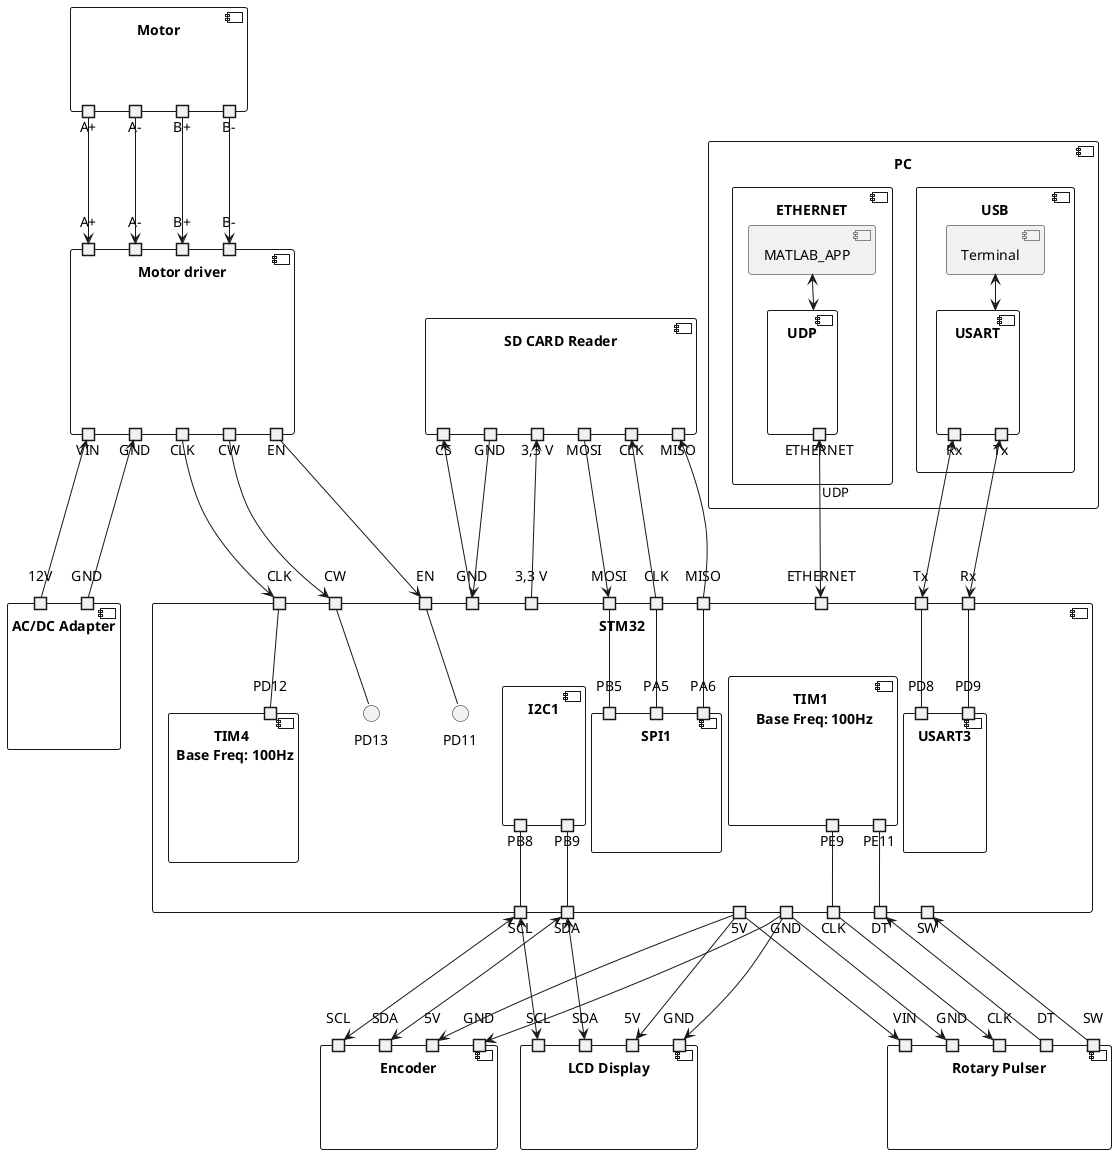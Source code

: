@startuml
' This plugin integrates all type diagram snippets. They are splitted into 9 sections:
component "Encoder" as Encoder{ 
    '"Encoder\n\nOUT:\nangle:\tuint16_t\nIN:\nCommand:\tuint8_t"
    portin "SDA" as SDA_1
    portin "SCL" as SCL_1
    portin "5V" as 5V_1
    portin "GND" as GND_1
} 

component "STM32" as STM32{
    portin "3,3 V" as 3_3V_STM
    portin "CLK" as CLK_STM
    portin "CW" as CW_STM
    portin "EN" as EN_STM
    portin "CLK" as CLK_SPI_STM
    portin "MISO" as MISO_STM
    portin "MOSI" as MOSI_STM
    portin "ETHERNET" as ETH_STM
    portin Rx
    portin Tx

    component USART3{
        portin PD8
        portin PD9
    }
    component "TIM1 \n Base Freq: 100Hz" as TIM1 {
        portout PE9
        portout PE11
    }
    component SPI1{
        portin PA5
        portin PA6
        portin PB5
    }
    portin "GND" as GND_STM2
    portout SDA
    portout SCL
    component I2C1{
        portout PB8
        portout PB9
    }
    component "TIM4 \n Base Freq: 100Hz" as TIM4 {
        portin PD12
    }
    portout "CLK" as CLK_STM1
    portout "DT" as DT_STM1
    portout "SW" as SW_STM1
    portout 5V
    portout "GND" as GND_STM
    CLK_STM -- PD12
    CW_STM -- PD13
    EN_STM -- PD11
    PB9 -- SDA
    PB8 -- SCL
    MISO_STM -- PA6
    MOSI_STM -- PB5
    CLK_SPI_STM -- PA5
    PE9 -- CLK_STM1
    PE11 -- DT_STM1
    Tx -- PD8
    Rx -- PD9
    

}

component "PC" as PC{
    ' portout "Rx" as Rx_1
    ' portout "Tx" as Tx_1
    component USB{
        component Terminal
        component USART {
            portout "Rx" as Rx_1
            portout "Tx" as Tx_1
            }
        }
    component ETHERNET{
        component MATLAB_APP
        component UDP {
            portout "ETHERNET" as ETHERNET_PC
        }
    }
}

component "Motor" as Motor{
    portout "A+" as Ap_M
    portout "A-" as Am_M
    portout "B+" as Bp_M
    portout "B-" as Bm_M
}

component "Motor driver" as MD{
    portin "A+" as Ap_MD
    portin "A-" as Am_MD
    portin "B+" as Bp_MD
    portin "B-" as Bm_MD
    portout "CLK" as CLK_MD
    portout "CW" as CW_MD
    portout "EN" as EN_MD
    portout "VIN" as VIN_MD
    portout "GND" as GND_MD
}

component "Rotary Pulser" as Pulser{
    portin "VIN" as VIN_RP
    portin "GND" as GND_RP
    portin "CLK" as CLK_RP
    portin "DT" as DT_RP
    portin "SW" as SW_RP
}

component "AC/DC Adapter\n" as ACDC{
    portin "12V" as 12V_A
    portin "GND" as GND_A
}


component "SD CARD Reader" as SD_READER{
    ' portout "5V" as 5V_SD
    portout "GND" as GND_SD
    portout "3,3 V" as 3_3V_SD
    portout "CS" as CS_SD
    portout "MOSI" as MOSI_SD
    portout "CLK" as CLK_SD
    portout "MISO" as MISO_SD
    ' portout "GND" as GND2_SD
}

component "LCD Display" as LCD{
    portin "SDA" as SDA_LCD
    portin "SCL" as SCL_LCD
    portin "5V" as 5V_LCD
    portin "GND" as GND_LCD
} 

' component Motor_driver{
'     Enable: 1
'     Clk: Step
'     Cw: direction
' }

' component Motor{

' }

' ' component MATLAB_APP{

' ' }

' component MATLAB_SCRIPT{
'     Velocity: To_Send2Motor
'     Logs: To_SDCard
' }

' SDA <--> Enkoder
' SCL <--> Enkoder
' Rx  <-->  PC
' Tx  <-->  PC
Ap_M --> Ap_MD
Am_M --> Am_MD
Bp_M --> Bp_MD
Bm_M --> Bm_MD

CLK_MD ---> CLK_STM
CW_MD ---> CW_STM
EN_MD ---> EN_STM

' 5V_SD ---> 5V
MISO_SD <--- MISO_STM
MOSI_SD ---> MOSI_STM
CLK_SD <--- CLK_SPI_STM
' GND2_SD ---> GND_STM2
CS_SD <--- GND_STM2
GND_SD ---> GND_STM2
3_3V_SD <--- 3_3V_STM



Tx_1     <--->   Rx 
Rx_1  <--->   Tx 
Terminal <--> USART
MATLAB_APP <--> UDP
ETHERNET_PC "\n\nUDP" <--> ETH_STM


5V ---> VIN_RP
GND_STM ---> GND_RP
CLK_STM1 ---> CLK_RP
DT_STM1 <--- DT_RP
SW_STM1 <--- SW_RP
VIN_MD <--- 12V_A
GND_MD <--- GND_A
SDA  <---> SDA_1
SCL <---> SCL_1
SDA  <---> SDA_LCD
SCL <---> SCL_LCD
5V ---> 5V_LCD
GND_STM ---> GND_LCD
5V ---> 5V_1
GND_STM ---> GND_1



' STM32 --> MATLAB_SCRIPT
' ' MATLAB_APP "zadana wartosc"--> MATLAB_SCRIPT
' MATLAB_SCRIPT "syg sterujacy - predkosc" --> STM32
' STM32 "Freq, VIN, GND" --> Motor_driver
' Motor_driver --> Motor
' Motor --> Enkoder
' STM32 "USART" --> Terminal
@enduml